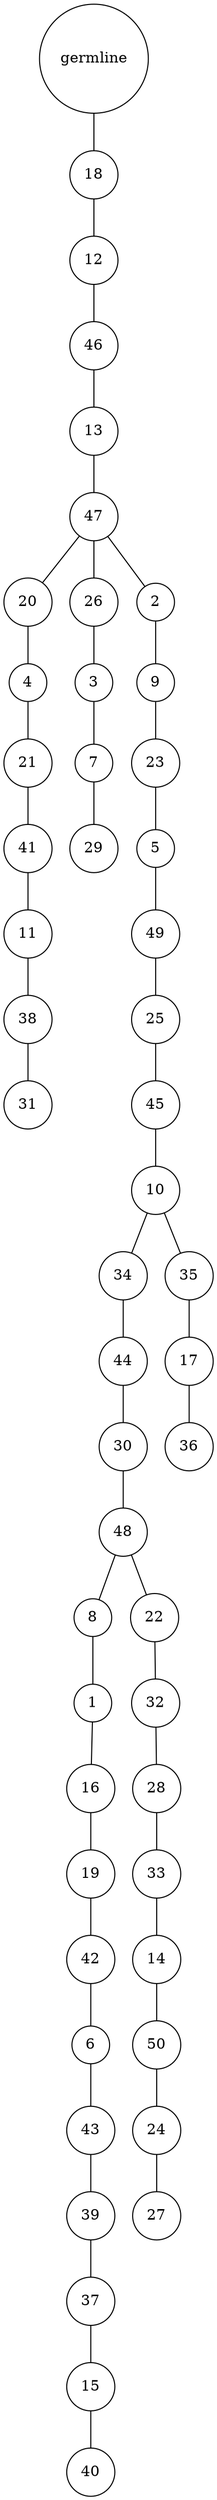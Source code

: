 graph {
	rankdir=UD;
	splines=line;
	node [shape=circle]
	"0x7f437cd01b80" [label="germline"];
	"0x7f437cd01bb0" [label="18"];
	"0x7f437cd01b80" -- "0x7f437cd01bb0" ;
	"0x7f437cd01be0" [label="12"];
	"0x7f437cd01bb0" -- "0x7f437cd01be0" ;
	"0x7f437cd01c10" [label="46"];
	"0x7f437cd01be0" -- "0x7f437cd01c10" ;
	"0x7f437cd01c40" [label="13"];
	"0x7f437cd01c10" -- "0x7f437cd01c40" ;
	"0x7f437cd01c70" [label="47"];
	"0x7f437cd01c40" -- "0x7f437cd01c70" ;
	"0x7f437cd01ca0" [label="20"];
	"0x7f437cd01c70" -- "0x7f437cd01ca0" ;
	"0x7f437cd01cd0" [label="4"];
	"0x7f437cd01ca0" -- "0x7f437cd01cd0" ;
	"0x7f437cd01d00" [label="21"];
	"0x7f437cd01cd0" -- "0x7f437cd01d00" ;
	"0x7f437cd01d30" [label="41"];
	"0x7f437cd01d00" -- "0x7f437cd01d30" ;
	"0x7f437cd01d60" [label="11"];
	"0x7f437cd01d30" -- "0x7f437cd01d60" ;
	"0x7f437cd01d90" [label="38"];
	"0x7f437cd01d60" -- "0x7f437cd01d90" ;
	"0x7f437cd01dc0" [label="31"];
	"0x7f437cd01d90" -- "0x7f437cd01dc0" ;
	"0x7f437cd01df0" [label="26"];
	"0x7f437cd01c70" -- "0x7f437cd01df0" ;
	"0x7f437cd01e20" [label="3"];
	"0x7f437cd01df0" -- "0x7f437cd01e20" ;
	"0x7f437cd01e50" [label="7"];
	"0x7f437cd01e20" -- "0x7f437cd01e50" ;
	"0x7f437cd01e80" [label="29"];
	"0x7f437cd01e50" -- "0x7f437cd01e80" ;
	"0x7f437cd01eb0" [label="2"];
	"0x7f437cd01c70" -- "0x7f437cd01eb0" ;
	"0x7f437cd01ee0" [label="9"];
	"0x7f437cd01eb0" -- "0x7f437cd01ee0" ;
	"0x7f437cd01f10" [label="23"];
	"0x7f437cd01ee0" -- "0x7f437cd01f10" ;
	"0x7f437cd01f40" [label="5"];
	"0x7f437cd01f10" -- "0x7f437cd01f40" ;
	"0x7f437cd01f70" [label="49"];
	"0x7f437cd01f40" -- "0x7f437cd01f70" ;
	"0x7f437cd01fa0" [label="25"];
	"0x7f437cd01f70" -- "0x7f437cd01fa0" ;
	"0x7f437cd01fd0" [label="45"];
	"0x7f437cd01fa0" -- "0x7f437cd01fd0" ;
	"0x7f437cc90040" [label="10"];
	"0x7f437cd01fd0" -- "0x7f437cc90040" ;
	"0x7f437cc90070" [label="34"];
	"0x7f437cc90040" -- "0x7f437cc90070" ;
	"0x7f437cc900a0" [label="44"];
	"0x7f437cc90070" -- "0x7f437cc900a0" ;
	"0x7f437cc900d0" [label="30"];
	"0x7f437cc900a0" -- "0x7f437cc900d0" ;
	"0x7f437cc90100" [label="48"];
	"0x7f437cc900d0" -- "0x7f437cc90100" ;
	"0x7f437cc90130" [label="8"];
	"0x7f437cc90100" -- "0x7f437cc90130" ;
	"0x7f437cc90160" [label="1"];
	"0x7f437cc90130" -- "0x7f437cc90160" ;
	"0x7f437cc90190" [label="16"];
	"0x7f437cc90160" -- "0x7f437cc90190" ;
	"0x7f437cc901c0" [label="19"];
	"0x7f437cc90190" -- "0x7f437cc901c0" ;
	"0x7f437cc901f0" [label="42"];
	"0x7f437cc901c0" -- "0x7f437cc901f0" ;
	"0x7f437cc90220" [label="6"];
	"0x7f437cc901f0" -- "0x7f437cc90220" ;
	"0x7f437cc90250" [label="43"];
	"0x7f437cc90220" -- "0x7f437cc90250" ;
	"0x7f437cc90280" [label="39"];
	"0x7f437cc90250" -- "0x7f437cc90280" ;
	"0x7f437cc902b0" [label="37"];
	"0x7f437cc90280" -- "0x7f437cc902b0" ;
	"0x7f437cc902e0" [label="15"];
	"0x7f437cc902b0" -- "0x7f437cc902e0" ;
	"0x7f437cc90310" [label="40"];
	"0x7f437cc902e0" -- "0x7f437cc90310" ;
	"0x7f437cc90340" [label="22"];
	"0x7f437cc90100" -- "0x7f437cc90340" ;
	"0x7f437cc90370" [label="32"];
	"0x7f437cc90340" -- "0x7f437cc90370" ;
	"0x7f437cc903a0" [label="28"];
	"0x7f437cc90370" -- "0x7f437cc903a0" ;
	"0x7f437cc903d0" [label="33"];
	"0x7f437cc903a0" -- "0x7f437cc903d0" ;
	"0x7f437cc90400" [label="14"];
	"0x7f437cc903d0" -- "0x7f437cc90400" ;
	"0x7f437cc90430" [label="50"];
	"0x7f437cc90400" -- "0x7f437cc90430" ;
	"0x7f437cc90460" [label="24"];
	"0x7f437cc90430" -- "0x7f437cc90460" ;
	"0x7f437cc90490" [label="27"];
	"0x7f437cc90460" -- "0x7f437cc90490" ;
	"0x7f437cc904c0" [label="35"];
	"0x7f437cc90040" -- "0x7f437cc904c0" ;
	"0x7f437cc904f0" [label="17"];
	"0x7f437cc904c0" -- "0x7f437cc904f0" ;
	"0x7f437cc90520" [label="36"];
	"0x7f437cc904f0" -- "0x7f437cc90520" ;
}
